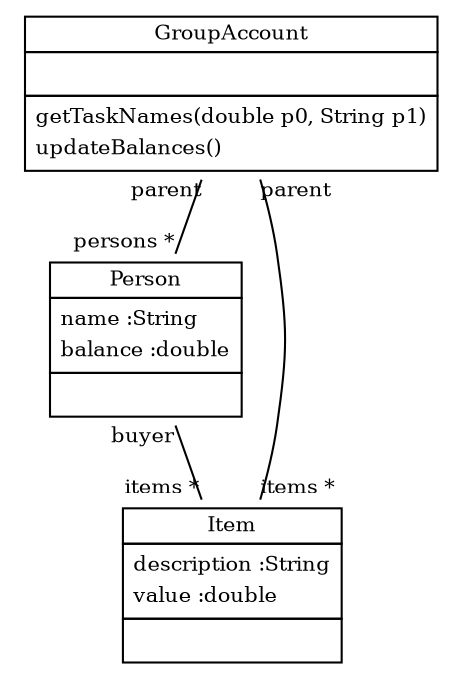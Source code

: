 
 digraph ClassDiagram {
    node [shape = none, fontsize = 10]; 
    edge [fontsize = 10];
    
    
    _GroupAccount [label=<<table border='0' cellborder='1' cellspacing='0'> <tr> <td HREF="../src/GroupAccount.java">GroupAccount</td> </tr> <tr><td><table border='0' cellborder='0' cellspacing='0'> <tr><td> </td></tr> </table></td></tr> <tr><td><table border='0' cellborder='0' cellspacing='0'> <tr><td align='left'>getTaskNames(double p0, String p1)</td></tr> <tr><td align='left'>updateBalances()</td></tr>  </table></td></tr> </table>>];
    _Person [label=<<table border='0' cellborder='1' cellspacing='0'> <tr> <td HREF="../src/Person.java">Person</td> </tr> <tr><td><table border='0' cellborder='0' cellspacing='0'> <tr><td align='left'>name :String</td></tr> <tr><td align='left'>balance :double</td></tr>  </table></td></tr> <tr><td><table border='0' cellborder='0' cellspacing='0'> <tr><td> </td></tr> </table></td></tr> </table>>];
    _Item [label=<<table border='0' cellborder='1' cellspacing='0'> <tr> <td HREF="../src/Item.java">Item</td> </tr> <tr><td><table border='0' cellborder='0' cellspacing='0'> <tr><td align='left'>description :String</td></tr> <tr><td align='left'>value :double</td></tr>  </table></td></tr> <tr><td><table border='0' cellborder='0' cellspacing='0'> <tr><td> </td></tr> </table></td></tr> </table>>];
    
    
    
    _GroupAccount -> _Person [headlabel = "persons *" taillabel = "parent" arrowhead = "none" ];
    _GroupAccount -> _Item [headlabel = "items *" taillabel = "parent" arrowhead = "none" ];
    _Person -> _Item [headlabel = "items *" taillabel = "buyer" arrowhead = "none" ];
}

